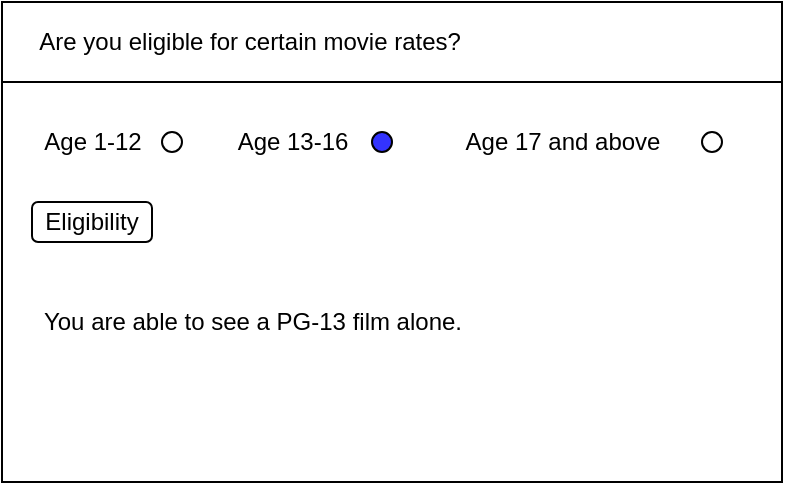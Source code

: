 <mxfile>
    <diagram id="USfsgcH3hRioePphPfGb" name="Page-1">
        <mxGraphModel dx="1074" dy="741" grid="1" gridSize="10" guides="1" tooltips="1" connect="1" arrows="1" fold="1" page="1" pageScale="1" pageWidth="827" pageHeight="1169" math="0" shadow="0">
            <root>
                <mxCell id="0"/>
                <mxCell id="1" parent="0"/>
                <mxCell id="2" value="" style="rounded=0;whiteSpace=wrap;html=1;" vertex="1" parent="1">
                    <mxGeometry x="40" y="40" width="390" height="240" as="geometry"/>
                </mxCell>
                <mxCell id="3" value="&amp;nbsp; &amp;nbsp; &amp;nbsp;Are you eligible for certain movie rates?" style="rounded=0;whiteSpace=wrap;html=1;align=left;" vertex="1" parent="1">
                    <mxGeometry x="40" y="40" width="390" height="40" as="geometry"/>
                </mxCell>
                <mxCell id="4" value="" style="ellipse;whiteSpace=wrap;html=1;aspect=fixed;" vertex="1" parent="1">
                    <mxGeometry x="120" y="105" width="10" height="10" as="geometry"/>
                </mxCell>
                <mxCell id="5" value="Age 1-12" style="text;html=1;align=center;verticalAlign=middle;resizable=0;points=[];autosize=1;strokeColor=none;fillColor=none;" vertex="1" parent="1">
                    <mxGeometry x="50" y="100" width="70" height="20" as="geometry"/>
                </mxCell>
                <mxCell id="9" value="Age 13-16" style="text;html=1;align=center;verticalAlign=middle;resizable=0;points=[];autosize=1;strokeColor=none;fillColor=none;" vertex="1" parent="1">
                    <mxGeometry x="150" y="100" width="70" height="20" as="geometry"/>
                </mxCell>
                <mxCell id="10" value="" style="ellipse;whiteSpace=wrap;html=1;aspect=fixed;fillColor=#3333FF;" vertex="1" parent="1">
                    <mxGeometry x="225" y="105" width="10" height="10" as="geometry"/>
                </mxCell>
                <mxCell id="11" value="Age 17 and above" style="text;html=1;align=center;verticalAlign=middle;resizable=0;points=[];autosize=1;strokeColor=none;fillColor=none;" vertex="1" parent="1">
                    <mxGeometry x="260" y="100" width="120" height="20" as="geometry"/>
                </mxCell>
                <mxCell id="12" value="" style="ellipse;whiteSpace=wrap;html=1;aspect=fixed;" vertex="1" parent="1">
                    <mxGeometry x="390" y="105" width="10" height="10" as="geometry"/>
                </mxCell>
                <mxCell id="14" value="Eligibility" style="rounded=1;whiteSpace=wrap;html=1;" vertex="1" parent="1">
                    <mxGeometry x="55" y="140" width="60" height="20" as="geometry"/>
                </mxCell>
                <mxCell id="15" value="You are able to see a PG-13 film alone." style="text;html=1;align=center;verticalAlign=middle;resizable=0;points=[];autosize=1;strokeColor=none;fillColor=none;" vertex="1" parent="1">
                    <mxGeometry x="50" y="190" width="230" height="20" as="geometry"/>
                </mxCell>
            </root>
        </mxGraphModel>
    </diagram>
</mxfile>